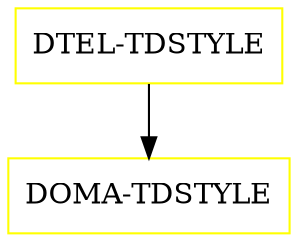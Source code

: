 digraph G {
  "DTEL-TDSTYLE" [shape=box,color=yellow];
  "DOMA-TDSTYLE" [shape=box,color=yellow,URL="./DOMA_TDSTYLE.html"];
  "DTEL-TDSTYLE" -> "DOMA-TDSTYLE";
}
